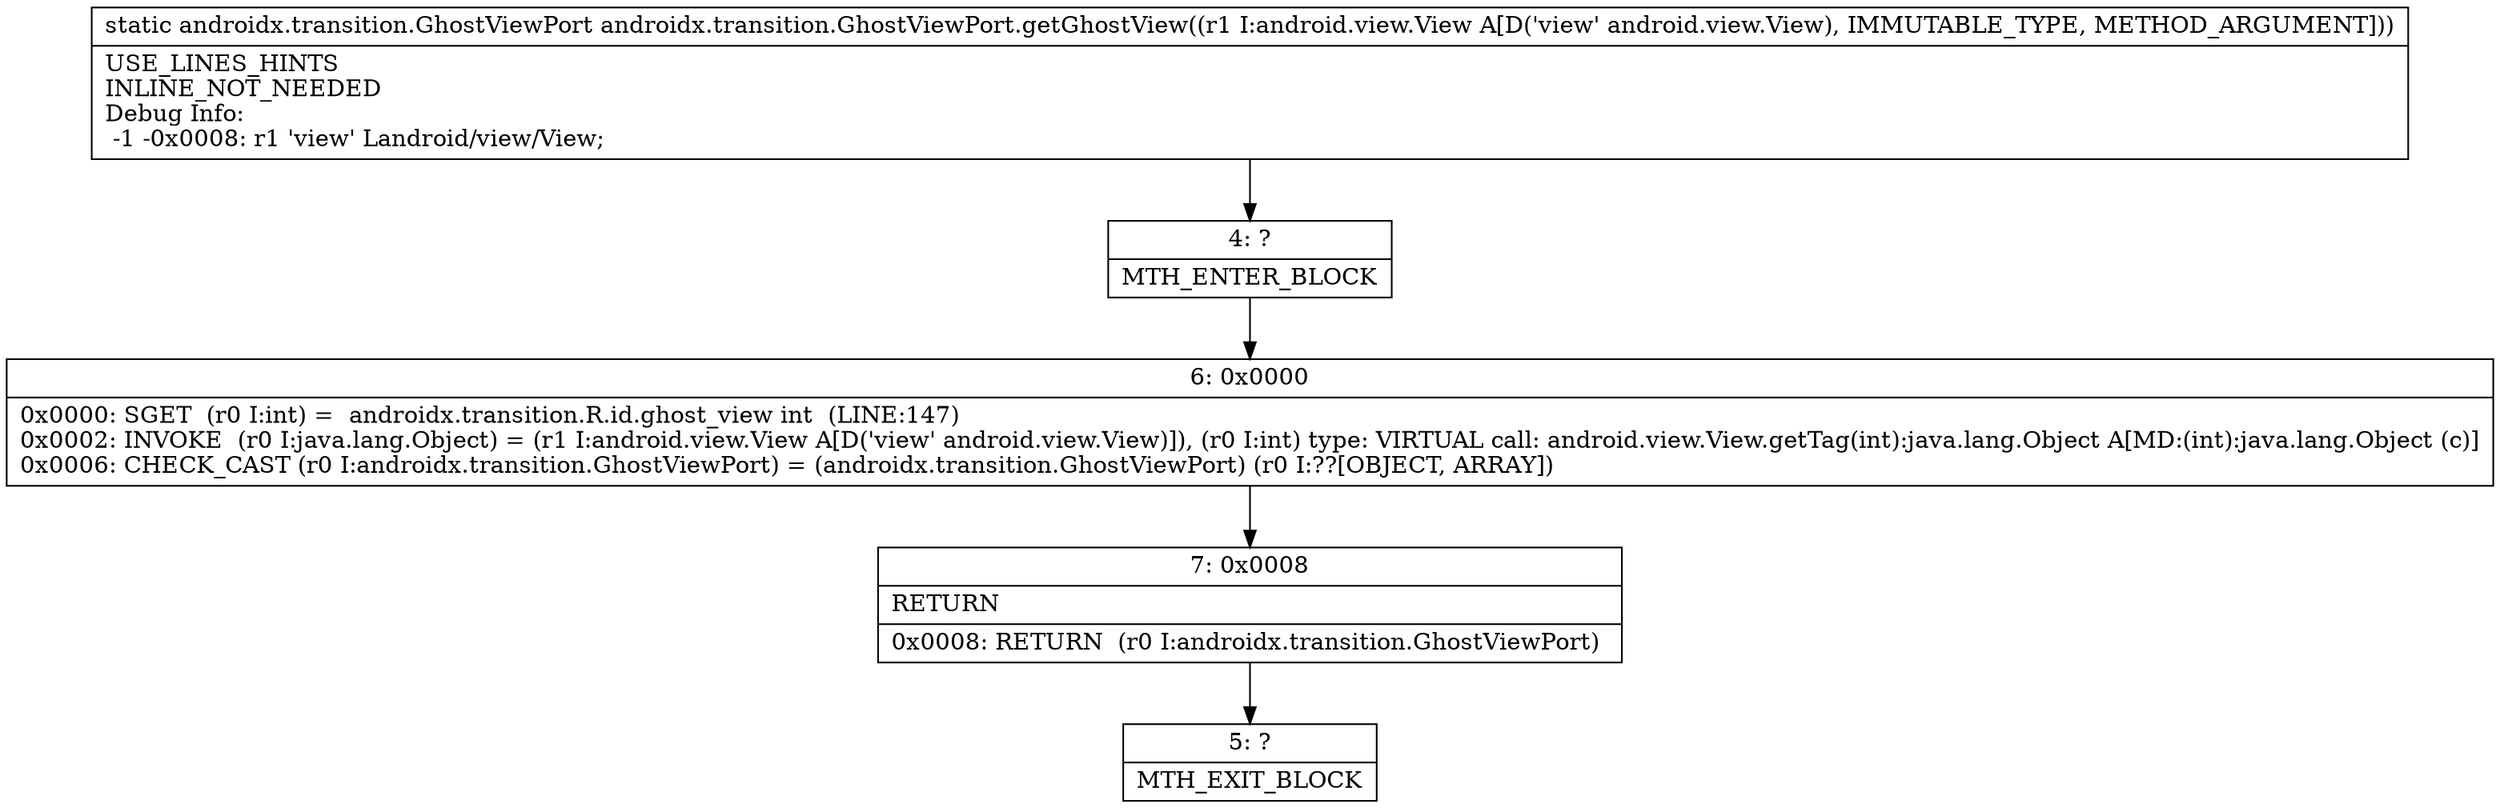 digraph "CFG forandroidx.transition.GhostViewPort.getGhostView(Landroid\/view\/View;)Landroidx\/transition\/GhostViewPort;" {
Node_4 [shape=record,label="{4\:\ ?|MTH_ENTER_BLOCK\l}"];
Node_6 [shape=record,label="{6\:\ 0x0000|0x0000: SGET  (r0 I:int) =  androidx.transition.R.id.ghost_view int  (LINE:147)\l0x0002: INVOKE  (r0 I:java.lang.Object) = (r1 I:android.view.View A[D('view' android.view.View)]), (r0 I:int) type: VIRTUAL call: android.view.View.getTag(int):java.lang.Object A[MD:(int):java.lang.Object (c)]\l0x0006: CHECK_CAST (r0 I:androidx.transition.GhostViewPort) = (androidx.transition.GhostViewPort) (r0 I:??[OBJECT, ARRAY]) \l}"];
Node_7 [shape=record,label="{7\:\ 0x0008|RETURN\l|0x0008: RETURN  (r0 I:androidx.transition.GhostViewPort) \l}"];
Node_5 [shape=record,label="{5\:\ ?|MTH_EXIT_BLOCK\l}"];
MethodNode[shape=record,label="{static androidx.transition.GhostViewPort androidx.transition.GhostViewPort.getGhostView((r1 I:android.view.View A[D('view' android.view.View), IMMUTABLE_TYPE, METHOD_ARGUMENT]))  | USE_LINES_HINTS\lINLINE_NOT_NEEDED\lDebug Info:\l  \-1 \-0x0008: r1 'view' Landroid\/view\/View;\l}"];
MethodNode -> Node_4;Node_4 -> Node_6;
Node_6 -> Node_7;
Node_7 -> Node_5;
}

